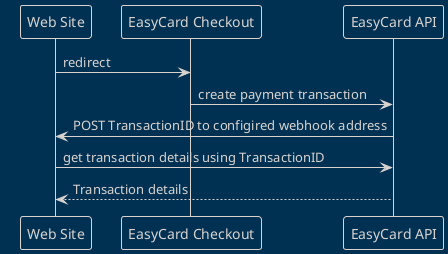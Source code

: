 @startuml
!theme blueprint
participant "Web Site" as website
participant "EasyCard Checkout" as checkout
participant "EasyCard API" as api

website->checkout : redirect
checkout->api: create payment transaction
api->website: POST TransactionID to configired webhook address
website->api:get transaction details using TransactionID
api-->website: Transaction details
@enduml